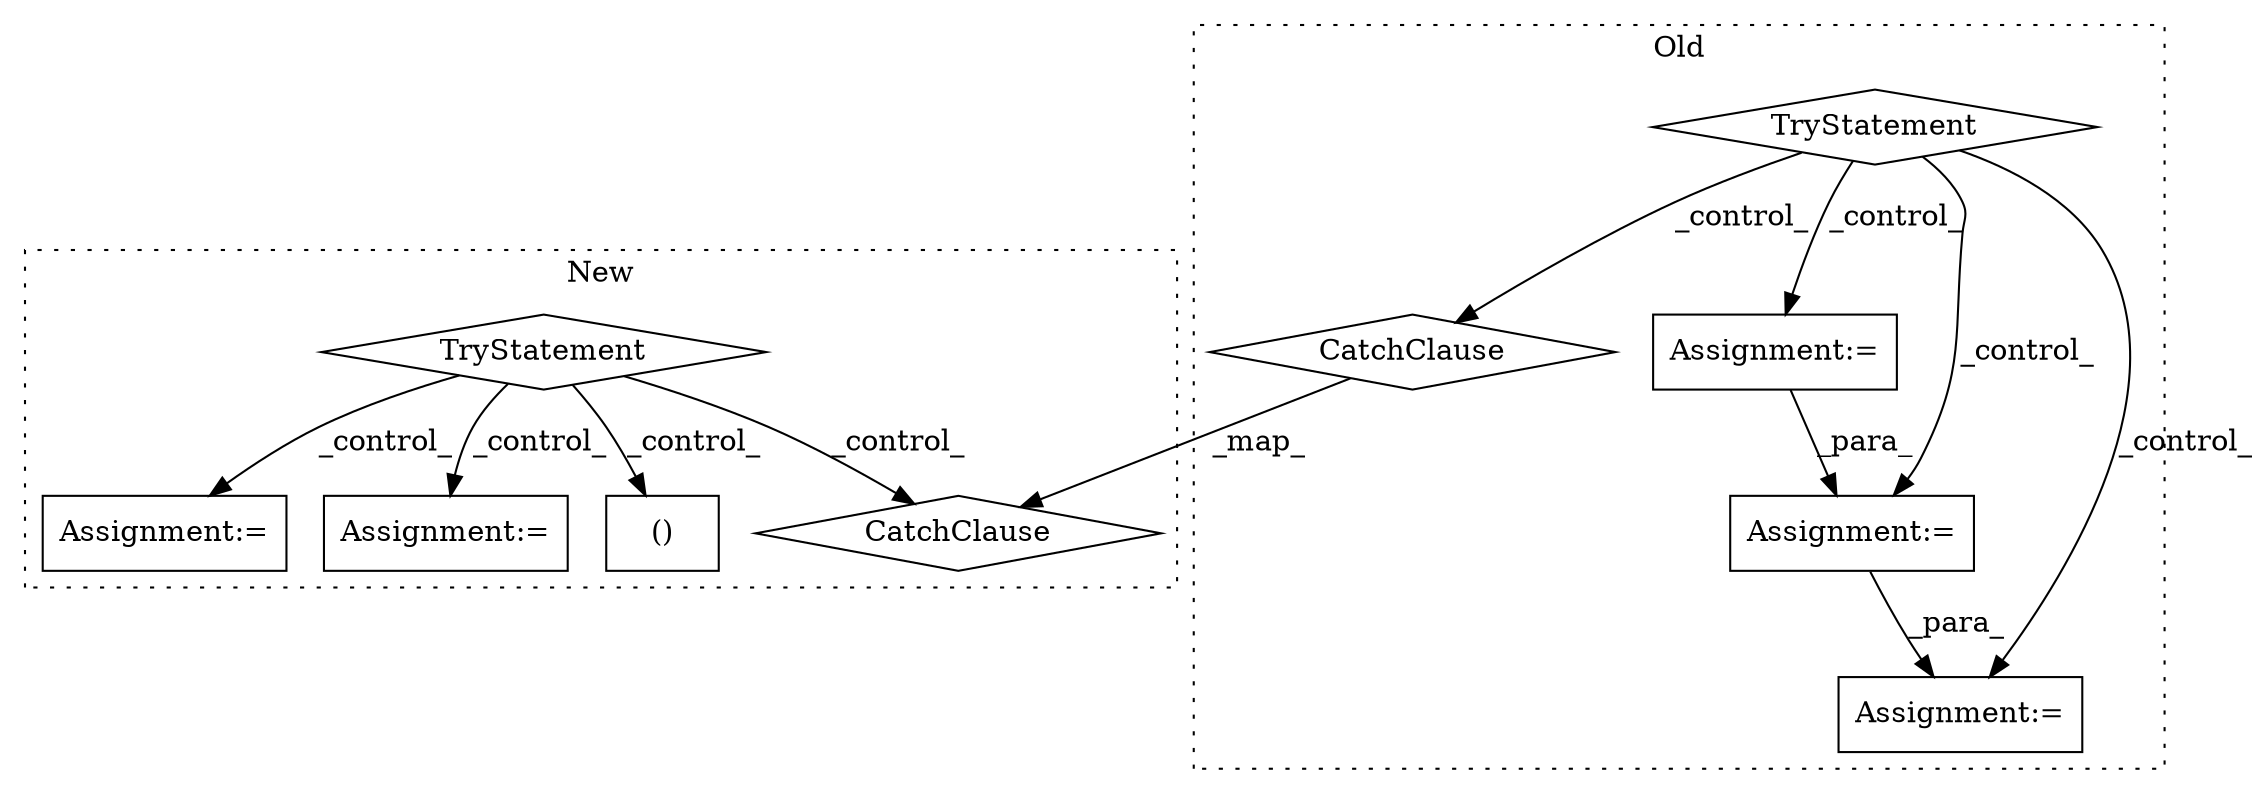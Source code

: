 digraph G {
subgraph cluster0 {
1 [label="CatchClause" a="12" s="496,530" l="11,2" shape="diamond"];
4 [label="TryStatement" a="54" s="235" l="4" shape="diamond"];
5 [label="Assignment:=" a="7" s="258" l="1" shape="box"];
7 [label="Assignment:=" a="7" s="453" l="1" shape="box"];
8 [label="Assignment:=" a="7" s="331" l="1" shape="box"];
label = "Old";
style="dotted";
}
subgraph cluster1 {
2 [label="CatchClause" a="12" s="390,424" l="11,2" shape="diamond"];
3 [label="TryStatement" a="54" s="241" l="4" shape="diamond"];
6 [label="Assignment:=" a="7" s="369" l="1" shape="box"];
9 [label="Assignment:=" a="7" s="319" l="2" shape="box"];
10 [label="()" a="106" s="260" l="59" shape="box"];
label = "New";
style="dotted";
}
1 -> 2 [label="_map_"];
3 -> 6 [label="_control_"];
3 -> 9 [label="_control_"];
3 -> 10 [label="_control_"];
3 -> 2 [label="_control_"];
4 -> 8 [label="_control_"];
4 -> 7 [label="_control_"];
4 -> 1 [label="_control_"];
4 -> 5 [label="_control_"];
5 -> 8 [label="_para_"];
8 -> 7 [label="_para_"];
}